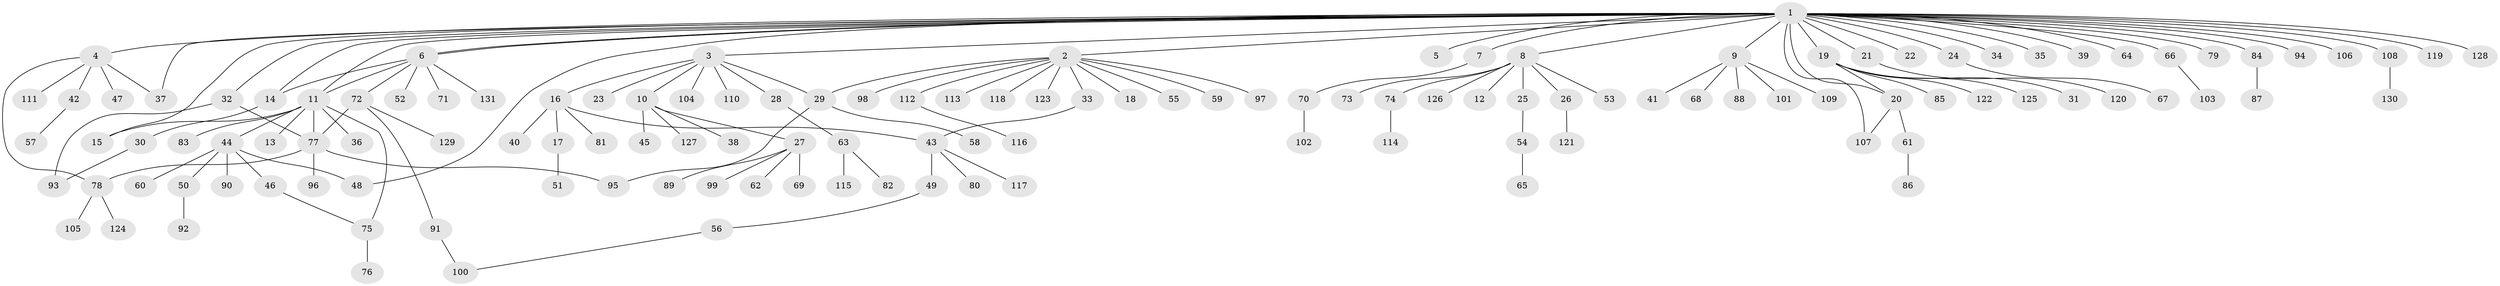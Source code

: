// Generated by graph-tools (version 1.1) at 2025/26/03/09/25 03:26:01]
// undirected, 131 vertices, 147 edges
graph export_dot {
graph [start="1"]
  node [color=gray90,style=filled];
  1;
  2;
  3;
  4;
  5;
  6;
  7;
  8;
  9;
  10;
  11;
  12;
  13;
  14;
  15;
  16;
  17;
  18;
  19;
  20;
  21;
  22;
  23;
  24;
  25;
  26;
  27;
  28;
  29;
  30;
  31;
  32;
  33;
  34;
  35;
  36;
  37;
  38;
  39;
  40;
  41;
  42;
  43;
  44;
  45;
  46;
  47;
  48;
  49;
  50;
  51;
  52;
  53;
  54;
  55;
  56;
  57;
  58;
  59;
  60;
  61;
  62;
  63;
  64;
  65;
  66;
  67;
  68;
  69;
  70;
  71;
  72;
  73;
  74;
  75;
  76;
  77;
  78;
  79;
  80;
  81;
  82;
  83;
  84;
  85;
  86;
  87;
  88;
  89;
  90;
  91;
  92;
  93;
  94;
  95;
  96;
  97;
  98;
  99;
  100;
  101;
  102;
  103;
  104;
  105;
  106;
  107;
  108;
  109;
  110;
  111;
  112;
  113;
  114;
  115;
  116;
  117;
  118;
  119;
  120;
  121;
  122;
  123;
  124;
  125;
  126;
  127;
  128;
  129;
  130;
  131;
  1 -- 2;
  1 -- 3;
  1 -- 4;
  1 -- 5;
  1 -- 6;
  1 -- 6;
  1 -- 7;
  1 -- 8;
  1 -- 9;
  1 -- 11;
  1 -- 14;
  1 -- 15;
  1 -- 19;
  1 -- 20;
  1 -- 21;
  1 -- 22;
  1 -- 24;
  1 -- 32;
  1 -- 34;
  1 -- 35;
  1 -- 37;
  1 -- 39;
  1 -- 48;
  1 -- 64;
  1 -- 66;
  1 -- 79;
  1 -- 84;
  1 -- 94;
  1 -- 106;
  1 -- 107;
  1 -- 108;
  1 -- 119;
  1 -- 128;
  2 -- 18;
  2 -- 29;
  2 -- 33;
  2 -- 55;
  2 -- 59;
  2 -- 97;
  2 -- 98;
  2 -- 112;
  2 -- 113;
  2 -- 118;
  2 -- 123;
  3 -- 10;
  3 -- 16;
  3 -- 23;
  3 -- 28;
  3 -- 29;
  3 -- 104;
  3 -- 110;
  4 -- 37;
  4 -- 42;
  4 -- 47;
  4 -- 78;
  4 -- 111;
  6 -- 11;
  6 -- 14;
  6 -- 52;
  6 -- 71;
  6 -- 72;
  6 -- 131;
  7 -- 70;
  8 -- 12;
  8 -- 25;
  8 -- 26;
  8 -- 53;
  8 -- 73;
  8 -- 74;
  8 -- 126;
  9 -- 41;
  9 -- 68;
  9 -- 88;
  9 -- 101;
  9 -- 109;
  10 -- 27;
  10 -- 38;
  10 -- 45;
  10 -- 127;
  11 -- 13;
  11 -- 15;
  11 -- 36;
  11 -- 44;
  11 -- 75;
  11 -- 77;
  11 -- 83;
  14 -- 30;
  16 -- 17;
  16 -- 40;
  16 -- 43;
  16 -- 81;
  17 -- 51;
  19 -- 20;
  19 -- 31;
  19 -- 85;
  19 -- 122;
  19 -- 125;
  20 -- 61;
  20 -- 107;
  21 -- 120;
  24 -- 67;
  25 -- 54;
  26 -- 121;
  27 -- 62;
  27 -- 69;
  27 -- 89;
  27 -- 99;
  28 -- 63;
  29 -- 58;
  29 -- 95;
  30 -- 93;
  32 -- 77;
  32 -- 93;
  33 -- 43;
  42 -- 57;
  43 -- 49;
  43 -- 80;
  43 -- 117;
  44 -- 46;
  44 -- 48;
  44 -- 50;
  44 -- 60;
  44 -- 90;
  46 -- 75;
  49 -- 56;
  50 -- 92;
  54 -- 65;
  56 -- 100;
  61 -- 86;
  63 -- 82;
  63 -- 115;
  66 -- 103;
  70 -- 102;
  72 -- 77;
  72 -- 91;
  72 -- 129;
  74 -- 114;
  75 -- 76;
  77 -- 78;
  77 -- 95;
  77 -- 96;
  78 -- 105;
  78 -- 124;
  84 -- 87;
  91 -- 100;
  108 -- 130;
  112 -- 116;
}
